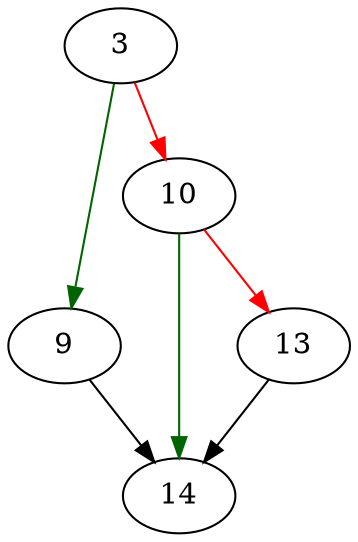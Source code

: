 strict digraph "base32_encode_alloc" {
	// Node definitions.
	3 [entry=true];
	9;
	10;
	14;
	13;

	// Edge definitions.
	3 -> 9 [
		color=darkgreen
		cond=true
	];
	3 -> 10 [
		color=red
		cond=false
	];
	9 -> 14;
	10 -> 14 [
		color=darkgreen
		cond=true
	];
	10 -> 13 [
		color=red
		cond=false
	];
	13 -> 14;
}
